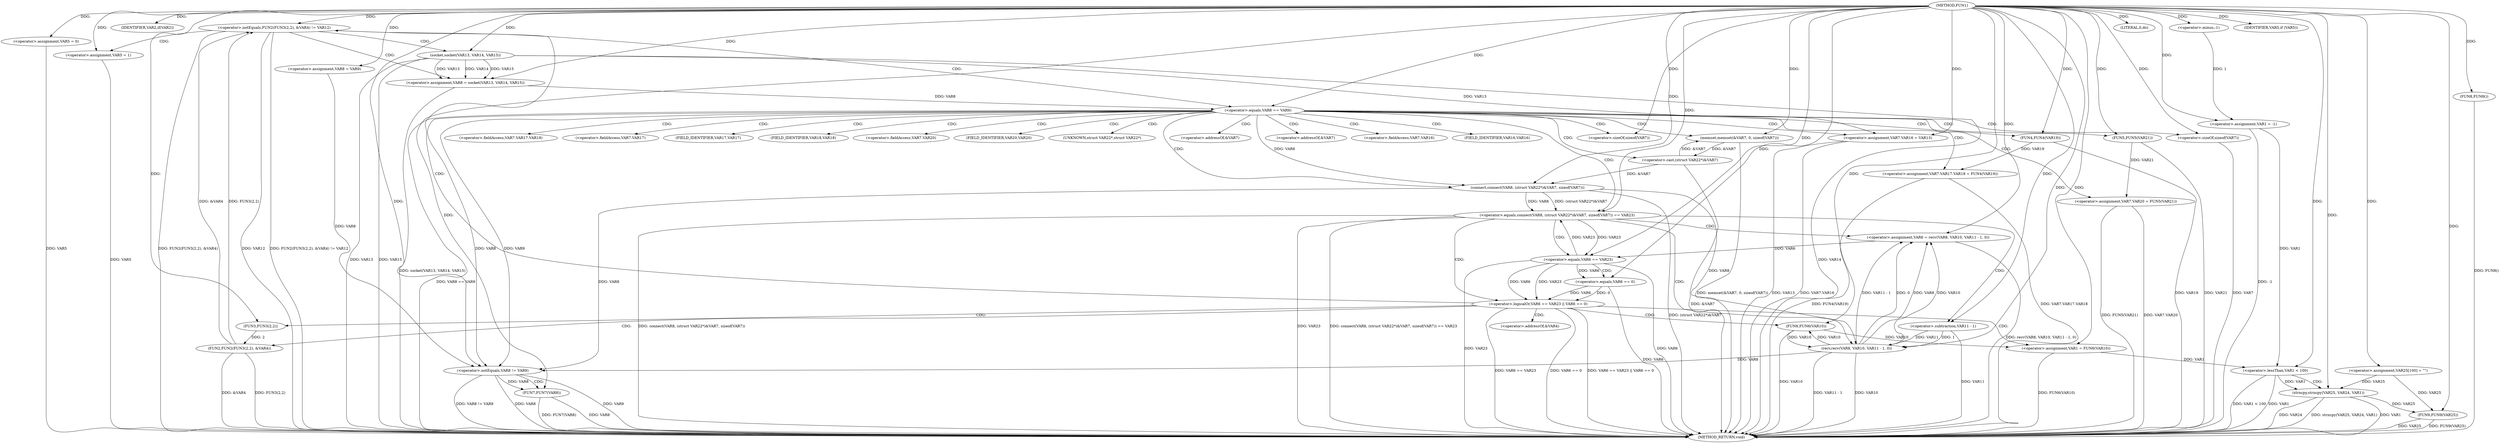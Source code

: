 digraph FUN1 {  
"1000100" [label = "(METHOD,FUN1)" ]
"1000241" [label = "(METHOD_RETURN,void)" ]
"1000103" [label = "(<operator>.assignment,VAR1 = -1)" ]
"1000105" [label = "(<operator>.minus,-1)" ]
"1000108" [label = "(IDENTIFIER,VAR2,if(VAR2))" ]
"1000113" [label = "(<operator>.assignment,VAR5 = 0)" ]
"1000119" [label = "(<operator>.assignment,VAR8 = VAR9)" ]
"1000126" [label = "(<operator>.notEquals,FUN2(FUN3(2,2), &VAR4) != VAR12)" ]
"1000127" [label = "(FUN2,FUN2(FUN3(2,2), &VAR4))" ]
"1000128" [label = "(FUN3,FUN3(2,2))" ]
"1000136" [label = "(<operator>.assignment,VAR5 = 1)" ]
"1000139" [label = "(<operator>.assignment,VAR8 = socket(VAR13, VAR14, VAR15))" ]
"1000141" [label = "(socket,socket(VAR13, VAR14, VAR15))" ]
"1000146" [label = "(<operator>.equals,VAR8 == VAR9)" ]
"1000151" [label = "(memset,memset(&VAR7, 0, sizeof(VAR7)))" ]
"1000155" [label = "(<operator>.sizeOf,sizeof(VAR7))" ]
"1000157" [label = "(<operator>.assignment,VAR7.VAR16 = VAR13)" ]
"1000162" [label = "(<operator>.assignment,VAR7.VAR17.VAR18 = FUN4(VAR19))" ]
"1000168" [label = "(FUN4,FUN4(VAR19))" ]
"1000170" [label = "(<operator>.assignment,VAR7.VAR20 = FUN5(VAR21))" ]
"1000174" [label = "(FUN5,FUN5(VAR21))" ]
"1000177" [label = "(<operator>.equals,connect(VAR8, (struct VAR22*)&VAR7, sizeof(VAR7)) == VAR23)" ]
"1000178" [label = "(connect,connect(VAR8, (struct VAR22*)&VAR7, sizeof(VAR7)))" ]
"1000180" [label = "(<operator>.cast,(struct VAR22*)&VAR7)" ]
"1000184" [label = "(<operator>.sizeOf,sizeof(VAR7))" ]
"1000189" [label = "(<operator>.assignment,VAR6 = recv(VAR8, VAR10, VAR11 - 1, 0))" ]
"1000191" [label = "(recv,recv(VAR8, VAR10, VAR11 - 1, 0))" ]
"1000194" [label = "(<operator>.subtraction,VAR11 - 1)" ]
"1000199" [label = "(<operator>.logicalOr,VAR6 == VAR23 || VAR6 == 0)" ]
"1000200" [label = "(<operator>.equals,VAR6 == VAR23)" ]
"1000203" [label = "(<operator>.equals,VAR6 == 0)" ]
"1000208" [label = "(<operator>.assignment,VAR1 = FUN6(VAR10))" ]
"1000210" [label = "(FUN6,FUN6(VAR10))" ]
"1000212" [label = "(LITERAL,0,do)" ]
"1000214" [label = "(<operator>.notEquals,VAR8 != VAR9)" ]
"1000218" [label = "(FUN7,FUN7(VAR8))" ]
"1000221" [label = "(IDENTIFIER,VAR5,if (VAR5))" ]
"1000223" [label = "(FUN8,FUN8())" ]
"1000227" [label = "(<operator>.assignment,VAR25[100] = \"\")" ]
"1000231" [label = "(<operator>.lessThan,VAR1 < 100)" ]
"1000235" [label = "(strncpy,strncpy(VAR25, VAR24, VAR1))" ]
"1000239" [label = "(FUN9,FUN9(VAR25))" ]
"1000131" [label = "(<operator>.addressOf,&VAR4)" ]
"1000152" [label = "(<operator>.addressOf,&VAR7)" ]
"1000158" [label = "(<operator>.fieldAccess,VAR7.VAR16)" ]
"1000160" [label = "(FIELD_IDENTIFIER,VAR16,VAR16)" ]
"1000163" [label = "(<operator>.fieldAccess,VAR7.VAR17.VAR18)" ]
"1000164" [label = "(<operator>.fieldAccess,VAR7.VAR17)" ]
"1000166" [label = "(FIELD_IDENTIFIER,VAR17,VAR17)" ]
"1000167" [label = "(FIELD_IDENTIFIER,VAR18,VAR18)" ]
"1000171" [label = "(<operator>.fieldAccess,VAR7.VAR20)" ]
"1000173" [label = "(FIELD_IDENTIFIER,VAR20,VAR20)" ]
"1000181" [label = "(UNKNOWN,struct VAR22*,struct VAR22*)" ]
"1000182" [label = "(<operator>.addressOf,&VAR7)" ]
  "1000141" -> "1000241"  [ label = "DDG: VAR13"] 
  "1000184" -> "1000241"  [ label = "DDG: VAR7"] 
  "1000126" -> "1000241"  [ label = "DDG: FUN2(FUN3(2,2), &VAR4)"] 
  "1000231" -> "1000241"  [ label = "DDG: VAR1 < 100"] 
  "1000126" -> "1000241"  [ label = "DDG: VAR12"] 
  "1000127" -> "1000241"  [ label = "DDG: FUN3(2,2)"] 
  "1000157" -> "1000241"  [ label = "DDG: VAR13"] 
  "1000180" -> "1000241"  [ label = "DDG: &VAR7"] 
  "1000177" -> "1000241"  [ label = "DDG: connect(VAR8, (struct VAR22*)&VAR7, sizeof(VAR7))"] 
  "1000162" -> "1000241"  [ label = "DDG: FUN4(VAR19)"] 
  "1000177" -> "1000241"  [ label = "DDG: VAR23"] 
  "1000126" -> "1000241"  [ label = "DDG: FUN2(FUN3(2,2), &VAR4) != VAR12"] 
  "1000191" -> "1000241"  [ label = "DDG: VAR11 - 1"] 
  "1000200" -> "1000241"  [ label = "DDG: VAR6"] 
  "1000223" -> "1000241"  [ label = "DDG: FUN8()"] 
  "1000235" -> "1000241"  [ label = "DDG: VAR24"] 
  "1000208" -> "1000241"  [ label = "DDG: FUN6(VAR10)"] 
  "1000151" -> "1000241"  [ label = "DDG: memset(&VAR7, 0, sizeof(VAR7))"] 
  "1000239" -> "1000241"  [ label = "DDG: FUN9(VAR25)"] 
  "1000168" -> "1000241"  [ label = "DDG: VAR19"] 
  "1000235" -> "1000241"  [ label = "DDG: strncpy(VAR25, VAR24, VAR1)"] 
  "1000199" -> "1000241"  [ label = "DDG: VAR6 == VAR23"] 
  "1000214" -> "1000241"  [ label = "DDG: VAR9"] 
  "1000103" -> "1000241"  [ label = "DDG: -1"] 
  "1000218" -> "1000241"  [ label = "DDG: VAR8"] 
  "1000239" -> "1000241"  [ label = "DDG: VAR25"] 
  "1000214" -> "1000241"  [ label = "DDG: VAR8 != VAR9"] 
  "1000235" -> "1000241"  [ label = "DDG: VAR1"] 
  "1000113" -> "1000241"  [ label = "DDG: VAR5"] 
  "1000139" -> "1000241"  [ label = "DDG: socket(VAR13, VAR14, VAR15)"] 
  "1000194" -> "1000241"  [ label = "DDG: VAR11"] 
  "1000141" -> "1000241"  [ label = "DDG: VAR15"] 
  "1000157" -> "1000241"  [ label = "DDG: VAR7.VAR16"] 
  "1000189" -> "1000241"  [ label = "DDG: recv(VAR8, VAR10, VAR11 - 1, 0)"] 
  "1000178" -> "1000241"  [ label = "DDG: (struct VAR22*)&VAR7"] 
  "1000218" -> "1000241"  [ label = "DDG: FUN7(VAR8)"] 
  "1000199" -> "1000241"  [ label = "DDG: VAR6 == 0"] 
  "1000199" -> "1000241"  [ label = "DDG: VAR6 == VAR23 || VAR6 == 0"] 
  "1000231" -> "1000241"  [ label = "DDG: VAR1"] 
  "1000191" -> "1000241"  [ label = "DDG: VAR10"] 
  "1000210" -> "1000241"  [ label = "DDG: VAR10"] 
  "1000141" -> "1000241"  [ label = "DDG: VAR14"] 
  "1000170" -> "1000241"  [ label = "DDG: VAR7.VAR20"] 
  "1000214" -> "1000241"  [ label = "DDG: VAR8"] 
  "1000177" -> "1000241"  [ label = "DDG: connect(VAR8, (struct VAR22*)&VAR7, sizeof(VAR7)) == VAR23"] 
  "1000162" -> "1000241"  [ label = "DDG: VAR7.VAR17.VAR18"] 
  "1000146" -> "1000241"  [ label = "DDG: VAR8 == VAR9"] 
  "1000170" -> "1000241"  [ label = "DDG: FUN5(VAR21)"] 
  "1000136" -> "1000241"  [ label = "DDG: VAR5"] 
  "1000174" -> "1000241"  [ label = "DDG: VAR21"] 
  "1000203" -> "1000241"  [ label = "DDG: VAR6"] 
  "1000127" -> "1000241"  [ label = "DDG: &VAR4"] 
  "1000200" -> "1000241"  [ label = "DDG: VAR23"] 
  "1000105" -> "1000103"  [ label = "DDG: 1"] 
  "1000100" -> "1000103"  [ label = "DDG: "] 
  "1000100" -> "1000105"  [ label = "DDG: "] 
  "1000100" -> "1000108"  [ label = "DDG: "] 
  "1000100" -> "1000113"  [ label = "DDG: "] 
  "1000100" -> "1000119"  [ label = "DDG: "] 
  "1000127" -> "1000126"  [ label = "DDG: FUN3(2,2)"] 
  "1000127" -> "1000126"  [ label = "DDG: &VAR4"] 
  "1000128" -> "1000127"  [ label = "DDG: 2"] 
  "1000100" -> "1000128"  [ label = "DDG: "] 
  "1000100" -> "1000126"  [ label = "DDG: "] 
  "1000100" -> "1000136"  [ label = "DDG: "] 
  "1000141" -> "1000139"  [ label = "DDG: VAR13"] 
  "1000141" -> "1000139"  [ label = "DDG: VAR14"] 
  "1000141" -> "1000139"  [ label = "DDG: VAR15"] 
  "1000100" -> "1000139"  [ label = "DDG: "] 
  "1000100" -> "1000141"  [ label = "DDG: "] 
  "1000139" -> "1000146"  [ label = "DDG: VAR8"] 
  "1000100" -> "1000146"  [ label = "DDG: "] 
  "1000180" -> "1000151"  [ label = "DDG: &VAR7"] 
  "1000100" -> "1000151"  [ label = "DDG: "] 
  "1000100" -> "1000155"  [ label = "DDG: "] 
  "1000141" -> "1000157"  [ label = "DDG: VAR13"] 
  "1000100" -> "1000157"  [ label = "DDG: "] 
  "1000168" -> "1000162"  [ label = "DDG: VAR19"] 
  "1000100" -> "1000168"  [ label = "DDG: "] 
  "1000174" -> "1000170"  [ label = "DDG: VAR21"] 
  "1000100" -> "1000174"  [ label = "DDG: "] 
  "1000178" -> "1000177"  [ label = "DDG: VAR8"] 
  "1000178" -> "1000177"  [ label = "DDG: (struct VAR22*)&VAR7"] 
  "1000146" -> "1000178"  [ label = "DDG: VAR8"] 
  "1000100" -> "1000178"  [ label = "DDG: "] 
  "1000180" -> "1000178"  [ label = "DDG: &VAR7"] 
  "1000151" -> "1000180"  [ label = "DDG: &VAR7"] 
  "1000100" -> "1000184"  [ label = "DDG: "] 
  "1000200" -> "1000177"  [ label = "DDG: VAR23"] 
  "1000100" -> "1000177"  [ label = "DDG: "] 
  "1000191" -> "1000189"  [ label = "DDG: VAR8"] 
  "1000191" -> "1000189"  [ label = "DDG: VAR10"] 
  "1000191" -> "1000189"  [ label = "DDG: VAR11 - 1"] 
  "1000191" -> "1000189"  [ label = "DDG: 0"] 
  "1000100" -> "1000189"  [ label = "DDG: "] 
  "1000178" -> "1000191"  [ label = "DDG: VAR8"] 
  "1000100" -> "1000191"  [ label = "DDG: "] 
  "1000210" -> "1000191"  [ label = "DDG: VAR10"] 
  "1000194" -> "1000191"  [ label = "DDG: VAR11"] 
  "1000194" -> "1000191"  [ label = "DDG: 1"] 
  "1000100" -> "1000194"  [ label = "DDG: "] 
  "1000200" -> "1000199"  [ label = "DDG: VAR6"] 
  "1000200" -> "1000199"  [ label = "DDG: VAR23"] 
  "1000189" -> "1000200"  [ label = "DDG: VAR6"] 
  "1000100" -> "1000200"  [ label = "DDG: "] 
  "1000177" -> "1000200"  [ label = "DDG: VAR23"] 
  "1000203" -> "1000199"  [ label = "DDG: VAR6"] 
  "1000203" -> "1000199"  [ label = "DDG: 0"] 
  "1000200" -> "1000203"  [ label = "DDG: VAR6"] 
  "1000100" -> "1000203"  [ label = "DDG: "] 
  "1000210" -> "1000208"  [ label = "DDG: VAR10"] 
  "1000100" -> "1000208"  [ label = "DDG: "] 
  "1000191" -> "1000210"  [ label = "DDG: VAR10"] 
  "1000100" -> "1000210"  [ label = "DDG: "] 
  "1000100" -> "1000212"  [ label = "DDG: "] 
  "1000178" -> "1000214"  [ label = "DDG: VAR8"] 
  "1000119" -> "1000214"  [ label = "DDG: VAR8"] 
  "1000146" -> "1000214"  [ label = "DDG: VAR8"] 
  "1000191" -> "1000214"  [ label = "DDG: VAR8"] 
  "1000100" -> "1000214"  [ label = "DDG: "] 
  "1000146" -> "1000214"  [ label = "DDG: VAR9"] 
  "1000214" -> "1000218"  [ label = "DDG: VAR8"] 
  "1000100" -> "1000218"  [ label = "DDG: "] 
  "1000100" -> "1000221"  [ label = "DDG: "] 
  "1000100" -> "1000223"  [ label = "DDG: "] 
  "1000100" -> "1000227"  [ label = "DDG: "] 
  "1000208" -> "1000231"  [ label = "DDG: VAR1"] 
  "1000103" -> "1000231"  [ label = "DDG: VAR1"] 
  "1000100" -> "1000231"  [ label = "DDG: "] 
  "1000227" -> "1000235"  [ label = "DDG: VAR25"] 
  "1000100" -> "1000235"  [ label = "DDG: "] 
  "1000231" -> "1000235"  [ label = "DDG: VAR1"] 
  "1000235" -> "1000239"  [ label = "DDG: VAR25"] 
  "1000227" -> "1000239"  [ label = "DDG: VAR25"] 
  "1000100" -> "1000239"  [ label = "DDG: "] 
  "1000126" -> "1000141"  [ label = "CDG: "] 
  "1000126" -> "1000139"  [ label = "CDG: "] 
  "1000126" -> "1000146"  [ label = "CDG: "] 
  "1000126" -> "1000136"  [ label = "CDG: "] 
  "1000146" -> "1000164"  [ label = "CDG: "] 
  "1000146" -> "1000174"  [ label = "CDG: "] 
  "1000146" -> "1000182"  [ label = "CDG: "] 
  "1000146" -> "1000166"  [ label = "CDG: "] 
  "1000146" -> "1000180"  [ label = "CDG: "] 
  "1000146" -> "1000157"  [ label = "CDG: "] 
  "1000146" -> "1000167"  [ label = "CDG: "] 
  "1000146" -> "1000151"  [ label = "CDG: "] 
  "1000146" -> "1000160"  [ label = "CDG: "] 
  "1000146" -> "1000152"  [ label = "CDG: "] 
  "1000146" -> "1000163"  [ label = "CDG: "] 
  "1000146" -> "1000168"  [ label = "CDG: "] 
  "1000146" -> "1000178"  [ label = "CDG: "] 
  "1000146" -> "1000173"  [ label = "CDG: "] 
  "1000146" -> "1000158"  [ label = "CDG: "] 
  "1000146" -> "1000155"  [ label = "CDG: "] 
  "1000146" -> "1000170"  [ label = "CDG: "] 
  "1000146" -> "1000171"  [ label = "CDG: "] 
  "1000146" -> "1000184"  [ label = "CDG: "] 
  "1000146" -> "1000177"  [ label = "CDG: "] 
  "1000146" -> "1000162"  [ label = "CDG: "] 
  "1000146" -> "1000181"  [ label = "CDG: "] 
  "1000177" -> "1000200"  [ label = "CDG: "] 
  "1000177" -> "1000191"  [ label = "CDG: "] 
  "1000177" -> "1000199"  [ label = "CDG: "] 
  "1000177" -> "1000194"  [ label = "CDG: "] 
  "1000177" -> "1000189"  [ label = "CDG: "] 
  "1000199" -> "1000208"  [ label = "CDG: "] 
  "1000199" -> "1000210"  [ label = "CDG: "] 
  "1000199" -> "1000127"  [ label = "CDG: "] 
  "1000199" -> "1000128"  [ label = "CDG: "] 
  "1000199" -> "1000126"  [ label = "CDG: "] 
  "1000199" -> "1000131"  [ label = "CDG: "] 
  "1000200" -> "1000203"  [ label = "CDG: "] 
  "1000214" -> "1000218"  [ label = "CDG: "] 
  "1000231" -> "1000235"  [ label = "CDG: "] 
}
